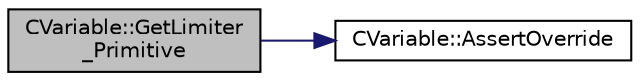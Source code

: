 digraph "CVariable::GetLimiter_Primitive"
{
 // LATEX_PDF_SIZE
  edge [fontname="Helvetica",fontsize="10",labelfontname="Helvetica",labelfontsize="10"];
  node [fontname="Helvetica",fontsize="10",shape=record];
  rankdir="LR";
  Node1 [label="CVariable::GetLimiter\l_Primitive",height=0.2,width=0.4,color="black", fillcolor="grey75", style="filled", fontcolor="black",tooltip="Get the primitive variables limiter."];
  Node1 -> Node2 [color="midnightblue",fontsize="10",style="solid",fontname="Helvetica"];
  Node2 [label="CVariable::AssertOverride",height=0.2,width=0.4,color="black", fillcolor="white", style="filled",URL="$classCVariable.html#a57eb0e83f25f08d544f92b75e3f8b617",tooltip=" "];
}
